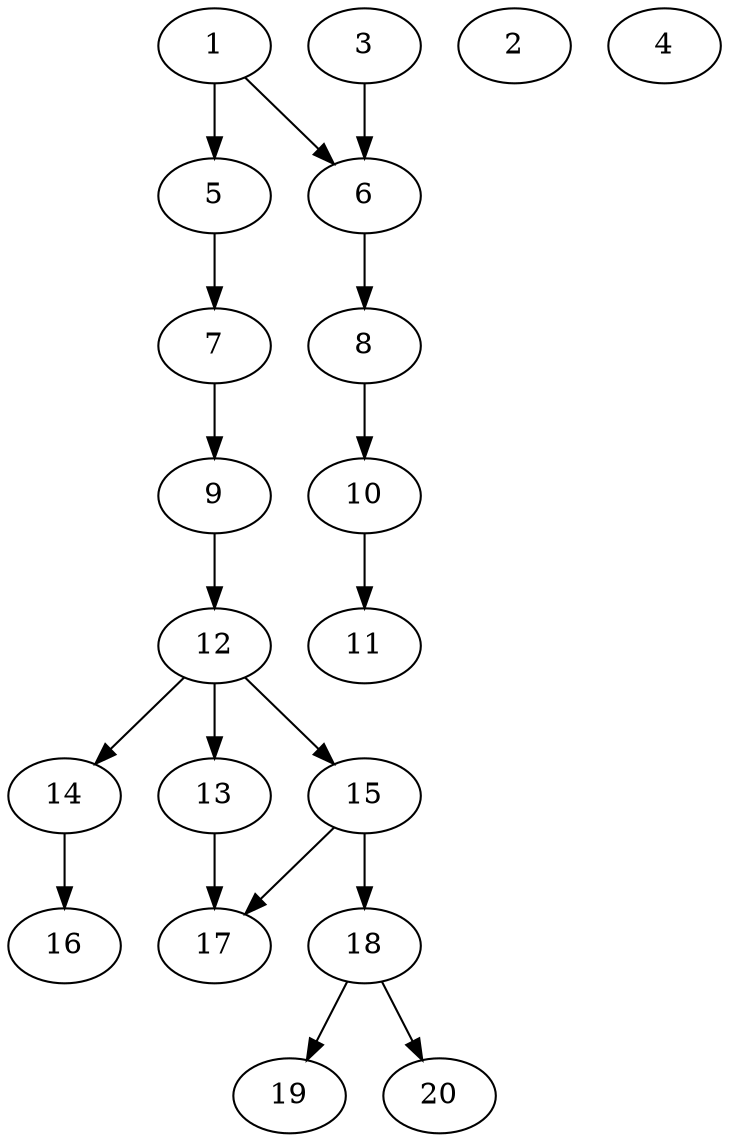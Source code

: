 // DAG automatically generated by daggen at Wed Jul 24 22:10:09 2019
// ./daggen --dot -n 20 --ccr 0.5 --fat 0.5 --regular 0.5 --density 0.5 --mindata 5242880 --maxdata 52428800 
digraph G {
  1 [size="22192128", alpha="0.12", expect_size="11096064"] 
  1 -> 5 [size ="11096064"]
  1 -> 6 [size ="11096064"]
  2 [size="35614720", alpha="0.00", expect_size="17807360"] 
  3 [size="68048896", alpha="0.08", expect_size="34024448"] 
  3 -> 6 [size ="34024448"]
  4 [size="57888768", alpha="0.08", expect_size="28944384"] 
  5 [size="16570368", alpha="0.12", expect_size="8285184"] 
  5 -> 7 [size ="8285184"]
  6 [size="44427264", alpha="0.01", expect_size="22213632"] 
  6 -> 8 [size ="22213632"]
  7 [size="78057472", alpha="0.04", expect_size="39028736"] 
  7 -> 9 [size ="39028736"]
  8 [size="77129728", alpha="0.15", expect_size="38564864"] 
  8 -> 10 [size ="38564864"]
  9 [size="77555712", alpha="0.15", expect_size="38777856"] 
  9 -> 12 [size ="38777856"]
  10 [size="86816768", alpha="0.01", expect_size="43408384"] 
  10 -> 11 [size ="43408384"]
  11 [size="11939840", alpha="0.04", expect_size="5969920"] 
  12 [size="69636096", alpha="0.14", expect_size="34818048"] 
  12 -> 13 [size ="34818048"]
  12 -> 14 [size ="34818048"]
  12 -> 15 [size ="34818048"]
  13 [size="70969344", alpha="0.08", expect_size="35484672"] 
  13 -> 17 [size ="35484672"]
  14 [size="12539904", alpha="0.14", expect_size="6269952"] 
  14 -> 16 [size ="6269952"]
  15 [size="51306496", alpha="0.04", expect_size="25653248"] 
  15 -> 17 [size ="25653248"]
  15 -> 18 [size ="25653248"]
  16 [size="12972032", alpha="0.16", expect_size="6486016"] 
  17 [size="18356224", alpha="0.10", expect_size="9178112"] 
  18 [size="37232640", alpha="0.09", expect_size="18616320"] 
  18 -> 19 [size ="18616320"]
  18 -> 20 [size ="18616320"]
  19 [size="11993088", alpha="0.12", expect_size="5996544"] 
  20 [size="82788352", alpha="0.02", expect_size="41394176"] 
}
